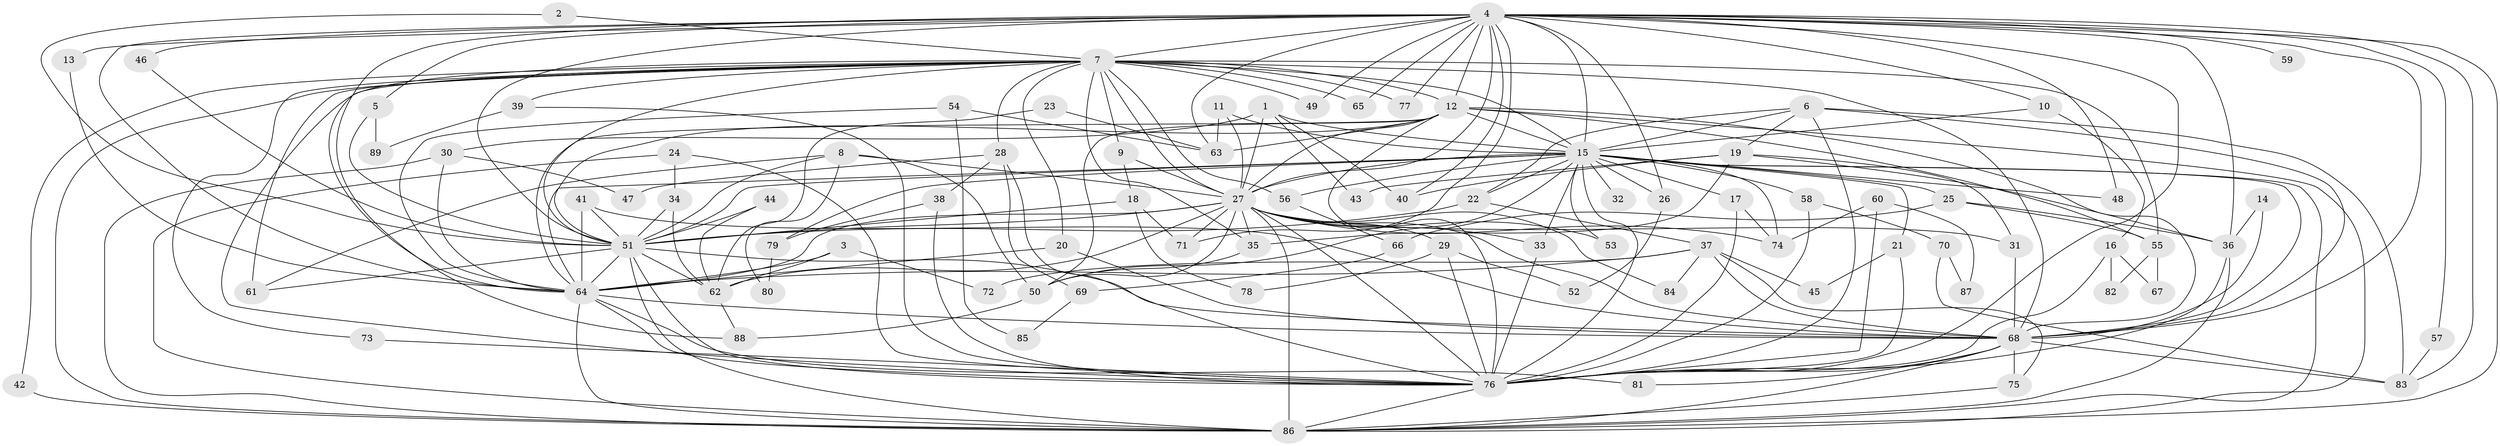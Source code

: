 // original degree distribution, {21: 0.007874015748031496, 14: 0.007874015748031496, 16: 0.007874015748031496, 22: 0.007874015748031496, 25: 0.007874015748031496, 27: 0.007874015748031496, 28: 0.007874015748031496, 32: 0.007874015748031496, 26: 0.007874015748031496, 19: 0.007874015748031496, 8: 0.007874015748031496, 6: 0.031496062992125984, 3: 0.2677165354330709, 5: 0.03937007874015748, 4: 0.07086614173228346, 2: 0.49606299212598426, 7: 0.007874015748031496}
// Generated by graph-tools (version 1.1) at 2025/36/03/04/25 23:36:32]
// undirected, 89 vertices, 224 edges
graph export_dot {
  node [color=gray90,style=filled];
  1;
  2;
  3;
  4;
  5;
  6;
  7;
  8;
  9;
  10;
  11;
  12;
  13;
  14;
  15;
  16;
  17;
  18;
  19;
  20;
  21;
  22;
  23;
  24;
  25;
  26;
  27;
  28;
  29;
  30;
  31;
  32;
  33;
  34;
  35;
  36;
  37;
  38;
  39;
  40;
  41;
  42;
  43;
  44;
  45;
  46;
  47;
  48;
  49;
  50;
  51;
  52;
  53;
  54;
  55;
  56;
  57;
  58;
  59;
  60;
  61;
  62;
  63;
  64;
  65;
  66;
  67;
  68;
  69;
  70;
  71;
  72;
  73;
  74;
  75;
  76;
  77;
  78;
  79;
  80;
  81;
  82;
  83;
  84;
  85;
  86;
  87;
  88;
  89;
  1 -- 15 [weight=1.0];
  1 -- 27 [weight=1.0];
  1 -- 30 [weight=1.0];
  1 -- 40 [weight=1.0];
  1 -- 43 [weight=1.0];
  2 -- 7 [weight=1.0];
  2 -- 51 [weight=1.0];
  3 -- 62 [weight=1.0];
  3 -- 64 [weight=1.0];
  3 -- 72 [weight=1.0];
  4 -- 5 [weight=1.0];
  4 -- 7 [weight=1.0];
  4 -- 10 [weight=1.0];
  4 -- 12 [weight=1.0];
  4 -- 13 [weight=1.0];
  4 -- 15 [weight=1.0];
  4 -- 26 [weight=1.0];
  4 -- 27 [weight=2.0];
  4 -- 36 [weight=1.0];
  4 -- 40 [weight=1.0];
  4 -- 46 [weight=1.0];
  4 -- 48 [weight=1.0];
  4 -- 49 [weight=1.0];
  4 -- 51 [weight=1.0];
  4 -- 57 [weight=1.0];
  4 -- 59 [weight=1.0];
  4 -- 63 [weight=1.0];
  4 -- 64 [weight=1.0];
  4 -- 65 [weight=1.0];
  4 -- 68 [weight=1.0];
  4 -- 71 [weight=1.0];
  4 -- 76 [weight=1.0];
  4 -- 77 [weight=1.0];
  4 -- 83 [weight=1.0];
  4 -- 86 [weight=1.0];
  4 -- 88 [weight=1.0];
  5 -- 51 [weight=1.0];
  5 -- 89 [weight=1.0];
  6 -- 15 [weight=1.0];
  6 -- 19 [weight=1.0];
  6 -- 22 [weight=1.0];
  6 -- 68 [weight=1.0];
  6 -- 76 [weight=1.0];
  6 -- 83 [weight=1.0];
  7 -- 9 [weight=1.0];
  7 -- 12 [weight=3.0];
  7 -- 15 [weight=1.0];
  7 -- 20 [weight=1.0];
  7 -- 27 [weight=1.0];
  7 -- 28 [weight=2.0];
  7 -- 35 [weight=1.0];
  7 -- 39 [weight=1.0];
  7 -- 42 [weight=1.0];
  7 -- 49 [weight=1.0];
  7 -- 51 [weight=1.0];
  7 -- 55 [weight=1.0];
  7 -- 56 [weight=1.0];
  7 -- 61 [weight=1.0];
  7 -- 64 [weight=1.0];
  7 -- 65 [weight=1.0];
  7 -- 68 [weight=1.0];
  7 -- 73 [weight=1.0];
  7 -- 76 [weight=1.0];
  7 -- 77 [weight=1.0];
  7 -- 86 [weight=1.0];
  8 -- 27 [weight=1.0];
  8 -- 50 [weight=1.0];
  8 -- 51 [weight=1.0];
  8 -- 61 [weight=1.0];
  8 -- 80 [weight=1.0];
  9 -- 18 [weight=1.0];
  9 -- 27 [weight=1.0];
  10 -- 15 [weight=1.0];
  10 -- 16 [weight=1.0];
  11 -- 15 [weight=1.0];
  11 -- 27 [weight=1.0];
  11 -- 63 [weight=1.0];
  12 -- 15 [weight=1.0];
  12 -- 27 [weight=1.0];
  12 -- 50 [weight=1.0];
  12 -- 51 [weight=1.0];
  12 -- 55 [weight=1.0];
  12 -- 63 [weight=1.0];
  12 -- 64 [weight=1.0];
  12 -- 68 [weight=1.0];
  12 -- 76 [weight=1.0];
  12 -- 86 [weight=1.0];
  13 -- 64 [weight=1.0];
  14 -- 36 [weight=1.0];
  14 -- 68 [weight=1.0];
  15 -- 17 [weight=1.0];
  15 -- 21 [weight=1.0];
  15 -- 22 [weight=1.0];
  15 -- 25 [weight=1.0];
  15 -- 26 [weight=1.0];
  15 -- 27 [weight=1.0];
  15 -- 32 [weight=1.0];
  15 -- 33 [weight=1.0];
  15 -- 48 [weight=1.0];
  15 -- 50 [weight=1.0];
  15 -- 51 [weight=1.0];
  15 -- 53 [weight=2.0];
  15 -- 56 [weight=2.0];
  15 -- 58 [weight=1.0];
  15 -- 64 [weight=2.0];
  15 -- 68 [weight=1.0];
  15 -- 74 [weight=1.0];
  15 -- 76 [weight=1.0];
  15 -- 79 [weight=1.0];
  15 -- 86 [weight=1.0];
  16 -- 67 [weight=1.0];
  16 -- 76 [weight=1.0];
  16 -- 82 [weight=1.0];
  17 -- 74 [weight=1.0];
  17 -- 76 [weight=1.0];
  18 -- 51 [weight=1.0];
  18 -- 71 [weight=1.0];
  18 -- 78 [weight=1.0];
  19 -- 31 [weight=1.0];
  19 -- 35 [weight=1.0];
  19 -- 36 [weight=1.0];
  19 -- 40 [weight=1.0];
  19 -- 43 [weight=1.0];
  20 -- 64 [weight=1.0];
  20 -- 68 [weight=1.0];
  21 -- 45 [weight=1.0];
  21 -- 76 [weight=1.0];
  22 -- 37 [weight=1.0];
  22 -- 51 [weight=1.0];
  23 -- 62 [weight=1.0];
  23 -- 63 [weight=1.0];
  24 -- 34 [weight=1.0];
  24 -- 76 [weight=1.0];
  24 -- 86 [weight=1.0];
  25 -- 36 [weight=1.0];
  25 -- 55 [weight=1.0];
  25 -- 66 [weight=1.0];
  26 -- 52 [weight=1.0];
  27 -- 29 [weight=1.0];
  27 -- 31 [weight=1.0];
  27 -- 33 [weight=1.0];
  27 -- 35 [weight=1.0];
  27 -- 50 [weight=1.0];
  27 -- 51 [weight=2.0];
  27 -- 53 [weight=1.0];
  27 -- 62 [weight=1.0];
  27 -- 64 [weight=2.0];
  27 -- 68 [weight=1.0];
  27 -- 71 [weight=1.0];
  27 -- 74 [weight=1.0];
  27 -- 76 [weight=1.0];
  27 -- 84 [weight=1.0];
  27 -- 86 [weight=2.0];
  28 -- 38 [weight=1.0];
  28 -- 47 [weight=1.0];
  28 -- 69 [weight=1.0];
  28 -- 76 [weight=1.0];
  29 -- 52 [weight=1.0];
  29 -- 76 [weight=1.0];
  29 -- 78 [weight=1.0];
  30 -- 47 [weight=1.0];
  30 -- 64 [weight=1.0];
  30 -- 86 [weight=1.0];
  31 -- 68 [weight=1.0];
  33 -- 76 [weight=1.0];
  34 -- 51 [weight=1.0];
  34 -- 62 [weight=1.0];
  35 -- 50 [weight=1.0];
  36 -- 76 [weight=1.0];
  36 -- 86 [weight=1.0];
  37 -- 45 [weight=1.0];
  37 -- 64 [weight=1.0];
  37 -- 68 [weight=1.0];
  37 -- 72 [weight=1.0];
  37 -- 75 [weight=1.0];
  37 -- 84 [weight=1.0];
  38 -- 76 [weight=1.0];
  38 -- 79 [weight=1.0];
  39 -- 76 [weight=1.0];
  39 -- 89 [weight=1.0];
  41 -- 51 [weight=1.0];
  41 -- 64 [weight=1.0];
  41 -- 68 [weight=1.0];
  42 -- 86 [weight=1.0];
  44 -- 51 [weight=1.0];
  44 -- 62 [weight=1.0];
  46 -- 51 [weight=1.0];
  50 -- 88 [weight=1.0];
  51 -- 61 [weight=1.0];
  51 -- 62 [weight=2.0];
  51 -- 64 [weight=1.0];
  51 -- 68 [weight=1.0];
  51 -- 76 [weight=1.0];
  51 -- 86 [weight=1.0];
  54 -- 63 [weight=1.0];
  54 -- 64 [weight=1.0];
  54 -- 85 [weight=1.0];
  55 -- 67 [weight=1.0];
  55 -- 82 [weight=1.0];
  56 -- 66 [weight=1.0];
  57 -- 83 [weight=1.0];
  58 -- 70 [weight=1.0];
  58 -- 76 [weight=1.0];
  60 -- 74 [weight=1.0];
  60 -- 76 [weight=1.0];
  60 -- 87 [weight=1.0];
  62 -- 88 [weight=1.0];
  64 -- 68 [weight=1.0];
  64 -- 76 [weight=2.0];
  64 -- 81 [weight=1.0];
  64 -- 86 [weight=2.0];
  66 -- 69 [weight=1.0];
  68 -- 75 [weight=1.0];
  68 -- 76 [weight=2.0];
  68 -- 81 [weight=1.0];
  68 -- 83 [weight=1.0];
  68 -- 86 [weight=1.0];
  69 -- 85 [weight=1.0];
  70 -- 83 [weight=1.0];
  70 -- 87 [weight=1.0];
  73 -- 76 [weight=1.0];
  75 -- 86 [weight=1.0];
  76 -- 86 [weight=1.0];
  79 -- 80 [weight=1.0];
}
